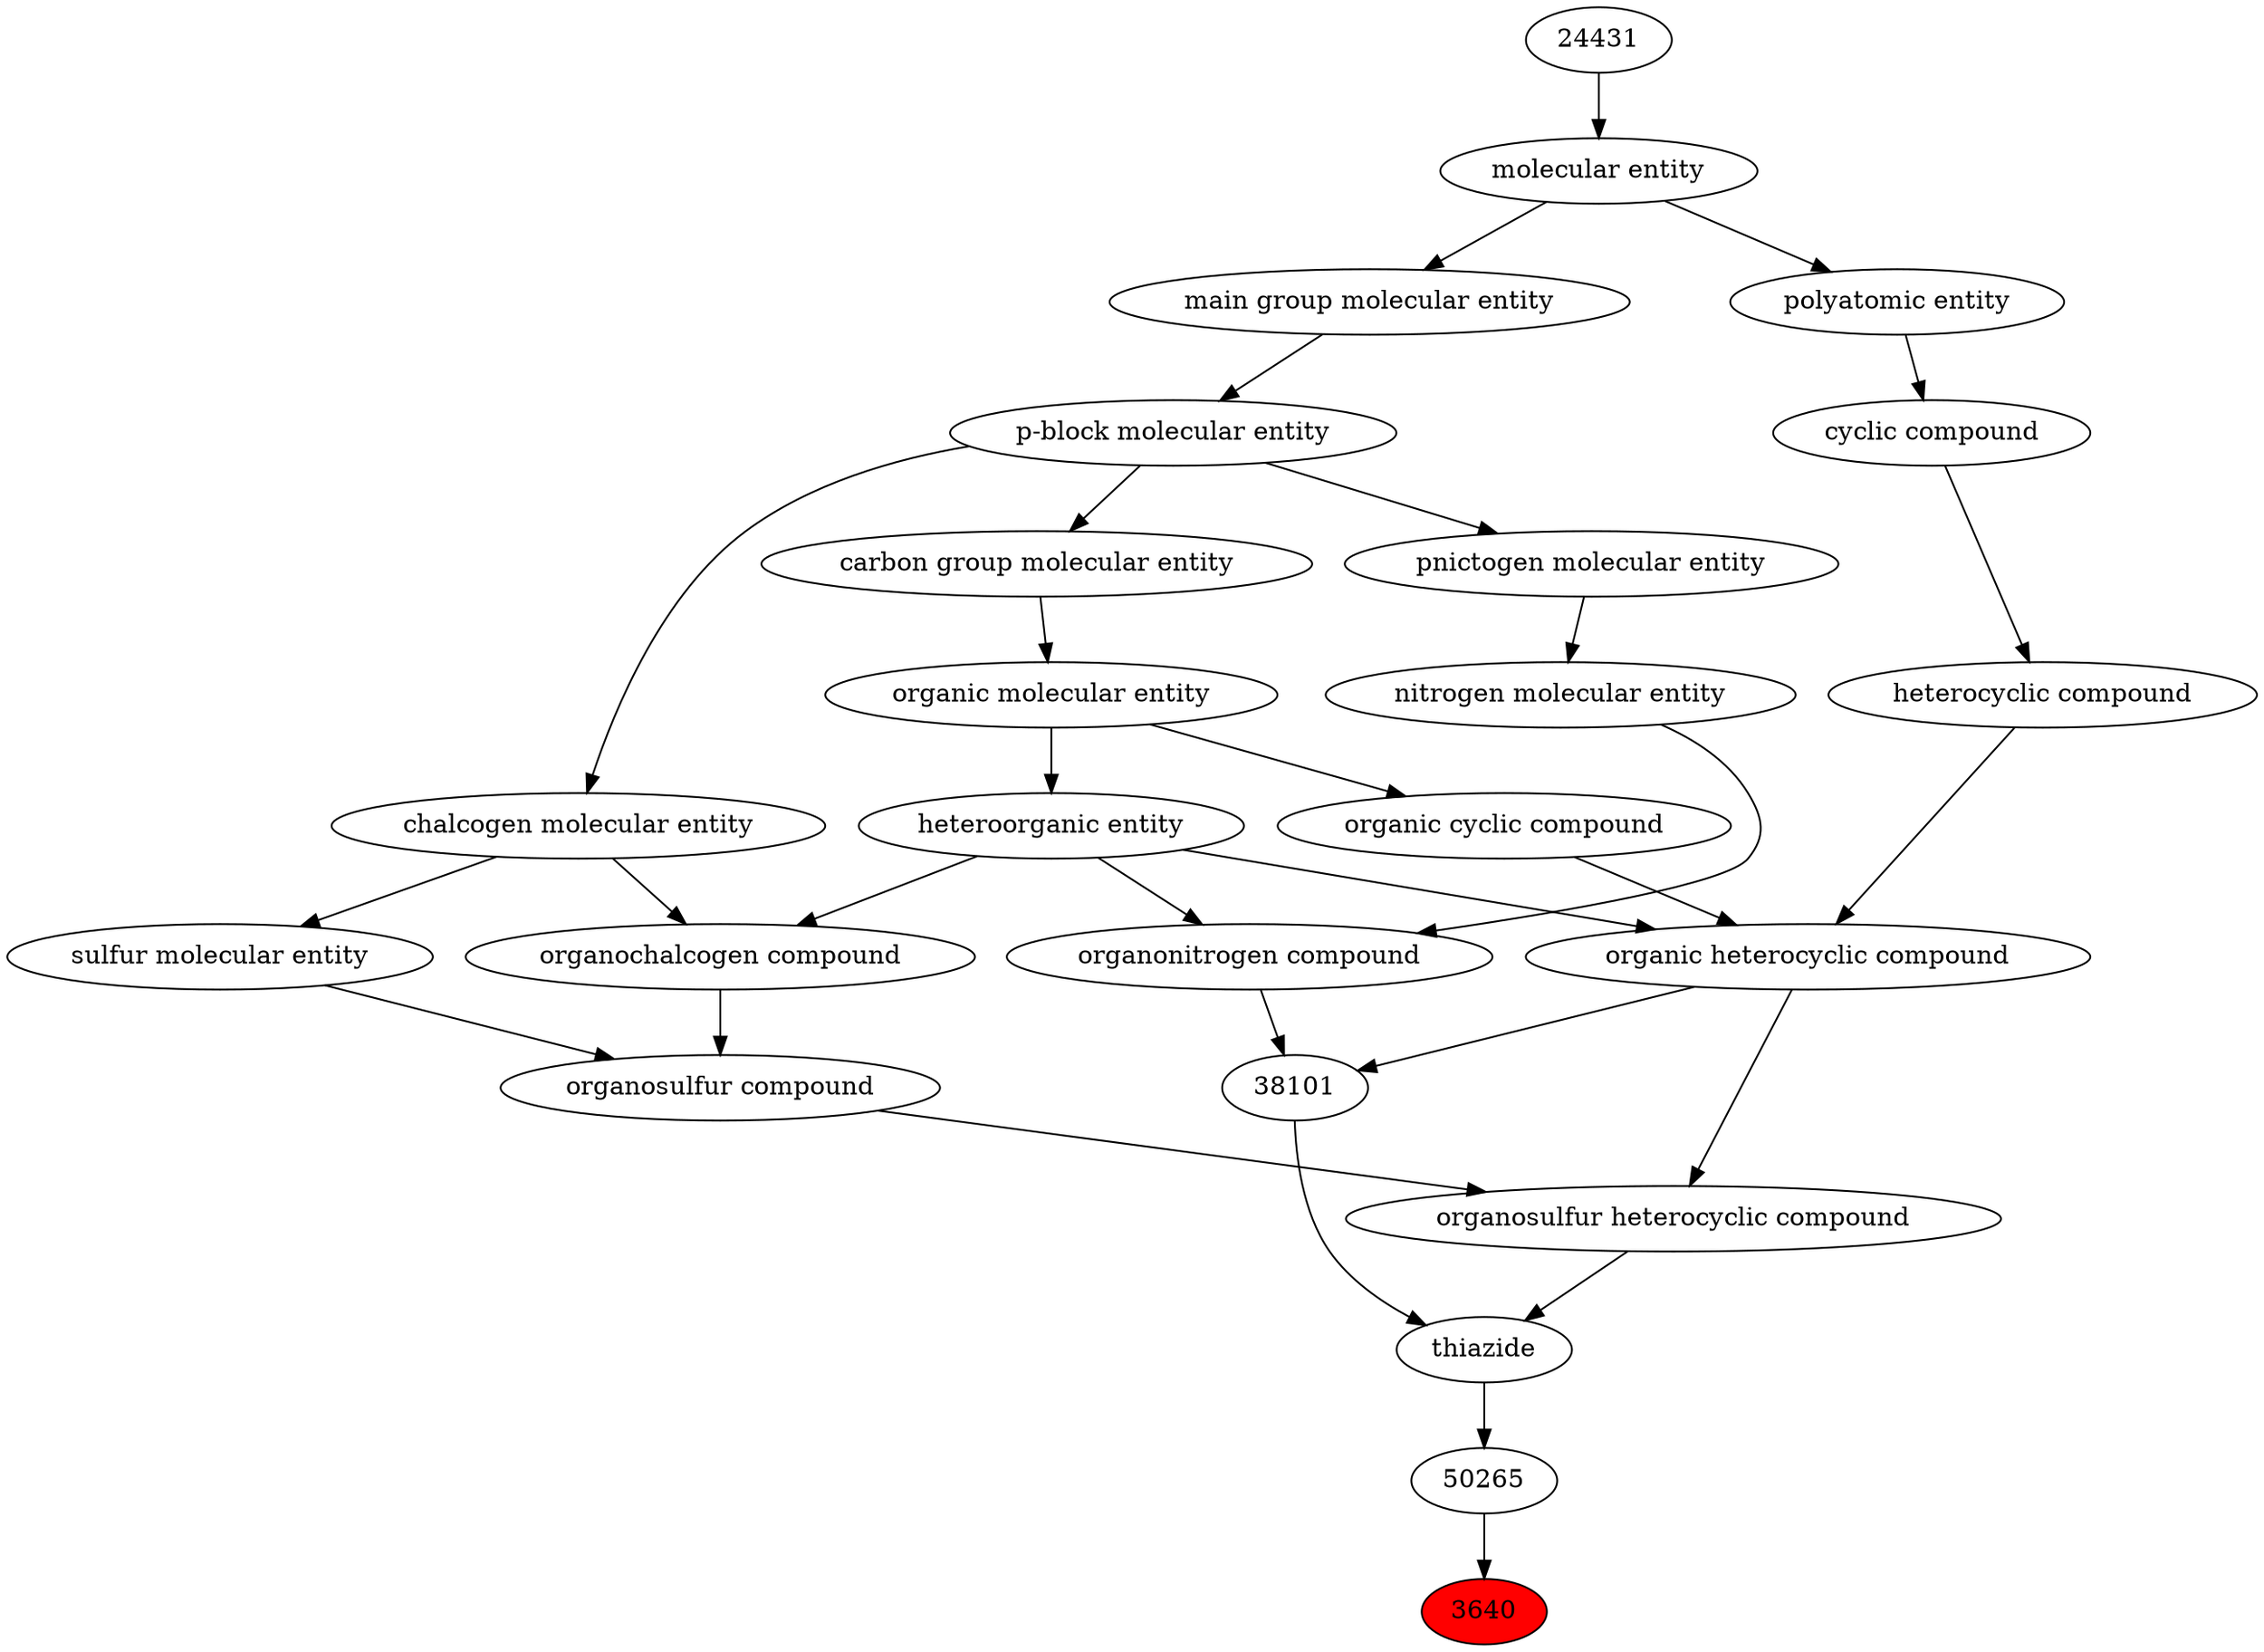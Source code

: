 digraph tree{ 
3640 [label="3640" fillcolor=red style=filled]
50265 -> 3640
50265 [label="50265"]
50264 -> 50265
50264 [label="thiazide"]
38106 -> 50264
38101 -> 50264
38106 [label="organosulfur heterocyclic compound"]
33261 -> 38106
24532 -> 38106
38101 [label="38101"]
24532 -> 38101
35352 -> 38101
33261 [label="organosulfur compound"]
36962 -> 33261
26835 -> 33261
24532 [label="organic heterocyclic compound"]
33285 -> 24532
33832 -> 24532
5686 -> 24532
35352 [label="organonitrogen compound"]
51143 -> 35352
33285 -> 35352
36962 [label="organochalcogen compound"]
33285 -> 36962
33304 -> 36962
26835 [label="sulfur molecular entity"]
33304 -> 26835
33285 [label="heteroorganic entity"]
50860 -> 33285
33832 [label="organic cyclic compound"]
50860 -> 33832
5686 [label="heterocyclic compound"]
33595 -> 5686
51143 [label="nitrogen molecular entity"]
33302 -> 51143
33304 [label="chalcogen molecular entity"]
33675 -> 33304
50860 [label="organic molecular entity"]
33582 -> 50860
33595 [label="cyclic compound"]
36357 -> 33595
33302 [label="pnictogen molecular entity"]
33675 -> 33302
33675 [label="p-block molecular entity"]
33579 -> 33675
33582 [label="carbon group molecular entity"]
33675 -> 33582
36357 [label="polyatomic entity"]
23367 -> 36357
33579 [label="main group molecular entity"]
23367 -> 33579
23367 [label="molecular entity"]
24431 -> 23367
24431 [label="24431"]
}